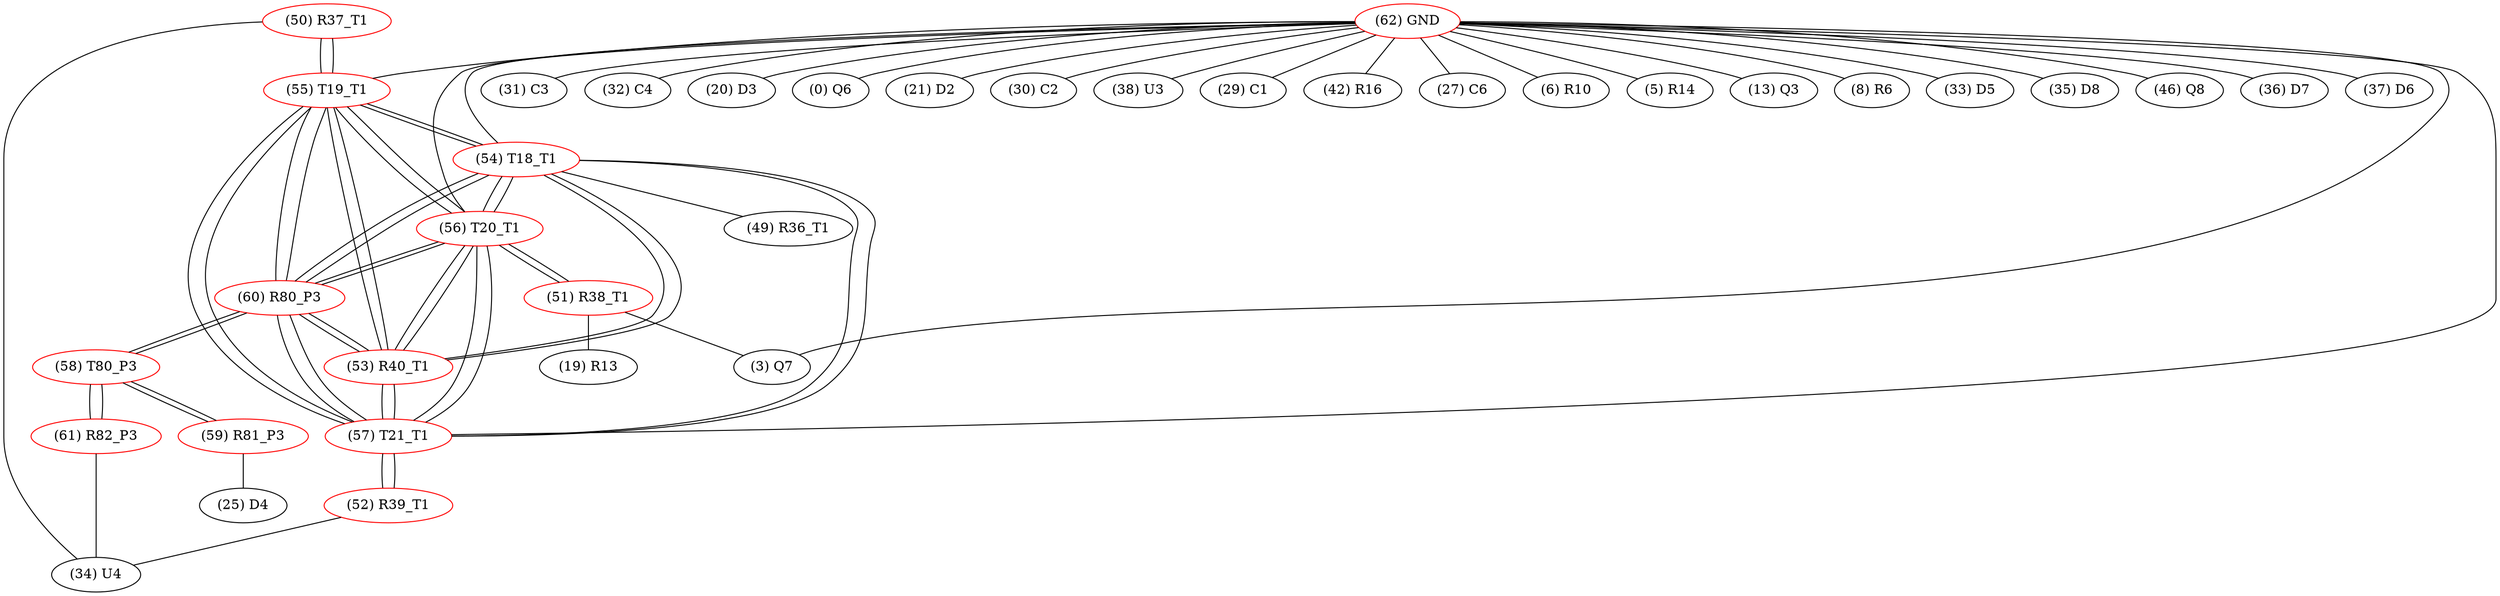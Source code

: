 graph {
	50 [label="(50) R37_T1" color=red]
	34 [label="(34) U4"]
	55 [label="(55) T19_T1"]
	51 [label="(51) R38_T1" color=red]
	3 [label="(3) Q7"]
	19 [label="(19) R13"]
	56 [label="(56) T20_T1"]
	52 [label="(52) R39_T1" color=red]
	34 [label="(34) U4"]
	57 [label="(57) T21_T1"]
	53 [label="(53) R40_T1" color=red]
	60 [label="(60) R80_P3"]
	54 [label="(54) T18_T1"]
	57 [label="(57) T21_T1"]
	56 [label="(56) T20_T1"]
	55 [label="(55) T19_T1"]
	54 [label="(54) T18_T1" color=red]
	49 [label="(49) R36_T1"]
	60 [label="(60) R80_P3"]
	57 [label="(57) T21_T1"]
	56 [label="(56) T20_T1"]
	55 [label="(55) T19_T1"]
	53 [label="(53) R40_T1"]
	55 [label="(55) T19_T1" color=red]
	50 [label="(50) R37_T1"]
	60 [label="(60) R80_P3"]
	54 [label="(54) T18_T1"]
	57 [label="(57) T21_T1"]
	56 [label="(56) T20_T1"]
	53 [label="(53) R40_T1"]
	56 [label="(56) T20_T1" color=red]
	51 [label="(51) R38_T1"]
	60 [label="(60) R80_P3"]
	54 [label="(54) T18_T1"]
	57 [label="(57) T21_T1"]
	55 [label="(55) T19_T1"]
	53 [label="(53) R40_T1"]
	57 [label="(57) T21_T1" color=red]
	52 [label="(52) R39_T1"]
	60 [label="(60) R80_P3"]
	54 [label="(54) T18_T1"]
	56 [label="(56) T20_T1"]
	55 [label="(55) T19_T1"]
	53 [label="(53) R40_T1"]
	58 [label="(58) T80_P3" color=red]
	59 [label="(59) R81_P3"]
	61 [label="(61) R82_P3"]
	60 [label="(60) R80_P3"]
	59 [label="(59) R81_P3" color=red]
	25 [label="(25) D4"]
	58 [label="(58) T80_P3"]
	60 [label="(60) R80_P3" color=red]
	54 [label="(54) T18_T1"]
	57 [label="(57) T21_T1"]
	56 [label="(56) T20_T1"]
	55 [label="(55) T19_T1"]
	53 [label="(53) R40_T1"]
	58 [label="(58) T80_P3"]
	61 [label="(61) R82_P3" color=red]
	34 [label="(34) U4"]
	58 [label="(58) T80_P3"]
	62 [label="(62) GND" color=red]
	31 [label="(31) C3"]
	32 [label="(32) C4"]
	20 [label="(20) D3"]
	0 [label="(0) Q6"]
	21 [label="(21) D2"]
	30 [label="(30) C2"]
	38 [label="(38) U3"]
	29 [label="(29) C1"]
	42 [label="(42) R16"]
	27 [label="(27) C6"]
	6 [label="(6) R10"]
	5 [label="(5) R14"]
	3 [label="(3) Q7"]
	13 [label="(13) Q3"]
	8 [label="(8) R6"]
	33 [label="(33) D5"]
	35 [label="(35) D8"]
	46 [label="(46) Q8"]
	36 [label="(36) D7"]
	37 [label="(37) D6"]
	56 [label="(56) T20_T1"]
	55 [label="(55) T19_T1"]
	54 [label="(54) T18_T1"]
	57 [label="(57) T21_T1"]
	50 -- 34
	50 -- 55
	51 -- 3
	51 -- 19
	51 -- 56
	52 -- 34
	52 -- 57
	53 -- 60
	53 -- 54
	53 -- 57
	53 -- 56
	53 -- 55
	54 -- 49
	54 -- 60
	54 -- 57
	54 -- 56
	54 -- 55
	54 -- 53
	55 -- 50
	55 -- 60
	55 -- 54
	55 -- 57
	55 -- 56
	55 -- 53
	56 -- 51
	56 -- 60
	56 -- 54
	56 -- 57
	56 -- 55
	56 -- 53
	57 -- 52
	57 -- 60
	57 -- 54
	57 -- 56
	57 -- 55
	57 -- 53
	58 -- 59
	58 -- 61
	58 -- 60
	59 -- 25
	59 -- 58
	60 -- 54
	60 -- 57
	60 -- 56
	60 -- 55
	60 -- 53
	60 -- 58
	61 -- 34
	61 -- 58
	62 -- 31
	62 -- 32
	62 -- 20
	62 -- 0
	62 -- 21
	62 -- 30
	62 -- 38
	62 -- 29
	62 -- 42
	62 -- 27
	62 -- 6
	62 -- 5
	62 -- 3
	62 -- 13
	62 -- 8
	62 -- 33
	62 -- 35
	62 -- 46
	62 -- 36
	62 -- 37
	62 -- 56
	62 -- 55
	62 -- 54
	62 -- 57
}